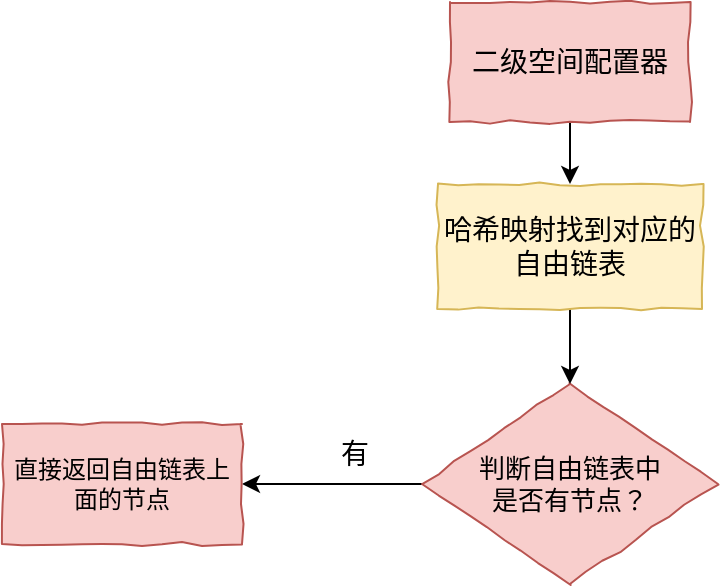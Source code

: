 <mxfile version="24.4.13" type="github">
  <diagram name="第 1 页" id="sikFW44JEs64xDhdAzlJ">
    <mxGraphModel dx="1379" dy="785" grid="0" gridSize="10" guides="1" tooltips="1" connect="1" arrows="1" fold="1" page="1" pageScale="1" pageWidth="1169" pageHeight="1654" math="0" shadow="0">
      <root>
        <mxCell id="0" />
        <mxCell id="1" parent="0" />
        <mxCell id="LVsm_QtswtQ5Oewl0RsJ-12" value="" style="edgeStyle=orthogonalEdgeStyle;rounded=0;orthogonalLoop=1;jettySize=auto;html=1;" edge="1" parent="1" source="LVsm_QtswtQ5Oewl0RsJ-1" target="LVsm_QtswtQ5Oewl0RsJ-11">
          <mxGeometry relative="1" as="geometry" />
        </mxCell>
        <mxCell id="LVsm_QtswtQ5Oewl0RsJ-1" value="&lt;font style=&quot;font-size: 14px;&quot;&gt;二级空间配置器&lt;/font&gt;" style="rounded=0;whiteSpace=wrap;html=1;fillColor=#f8cecc;strokeColor=#b85450;comic=1;" vertex="1" parent="1">
          <mxGeometry x="400" y="54" width="120" height="60" as="geometry" />
        </mxCell>
        <mxCell id="LVsm_QtswtQ5Oewl0RsJ-5" value="" style="edgeStyle=orthogonalEdgeStyle;rounded=0;orthogonalLoop=1;jettySize=auto;html=1;" edge="1" parent="1" source="LVsm_QtswtQ5Oewl0RsJ-2" target="LVsm_QtswtQ5Oewl0RsJ-4">
          <mxGeometry relative="1" as="geometry" />
        </mxCell>
        <mxCell id="LVsm_QtswtQ5Oewl0RsJ-2" value="&lt;font style=&quot;font-size: 13px;&quot;&gt;判断自由链表中&lt;/font&gt;&lt;div style=&quot;font-size: 13px;&quot;&gt;&lt;font style=&quot;font-size: 13px;&quot;&gt;是否有节点？&lt;/font&gt;&lt;/div&gt;" style="rhombus;whiteSpace=wrap;html=1;fillColor=#f8cecc;strokeColor=#b85450;rounded=0;comic=1;" vertex="1" parent="1">
          <mxGeometry x="386" y="245" width="148" height="100" as="geometry" />
        </mxCell>
        <mxCell id="LVsm_QtswtQ5Oewl0RsJ-4" value="直接返回自由链表上面的节点" style="whiteSpace=wrap;html=1;fillColor=#f8cecc;strokeColor=#b85450;rounded=0;comic=1;" vertex="1" parent="1">
          <mxGeometry x="176" y="265" width="120" height="60" as="geometry" />
        </mxCell>
        <mxCell id="LVsm_QtswtQ5Oewl0RsJ-8" value="&lt;font style=&quot;font-size: 14px;&quot;&gt;有&lt;/font&gt;" style="text;html=1;align=center;verticalAlign=middle;resizable=0;points=[];autosize=1;strokeColor=none;fillColor=none;" vertex="1" parent="1">
          <mxGeometry x="336" y="265" width="32" height="29" as="geometry" />
        </mxCell>
        <mxCell id="LVsm_QtswtQ5Oewl0RsJ-13" value="" style="edgeStyle=orthogonalEdgeStyle;rounded=0;orthogonalLoop=1;jettySize=auto;html=1;" edge="1" parent="1" source="LVsm_QtswtQ5Oewl0RsJ-11" target="LVsm_QtswtQ5Oewl0RsJ-2">
          <mxGeometry relative="1" as="geometry" />
        </mxCell>
        <mxCell id="LVsm_QtswtQ5Oewl0RsJ-11" value="&lt;span style=&quot;font-size: 14px;&quot;&gt;哈希映射找到对应的自由链表&lt;/span&gt;" style="rounded=0;whiteSpace=wrap;html=1;fillColor=#fff2cc;strokeColor=#d6b656;comic=1;" vertex="1" parent="1">
          <mxGeometry x="394" y="145" width="132" height="62.5" as="geometry" />
        </mxCell>
      </root>
    </mxGraphModel>
  </diagram>
</mxfile>
